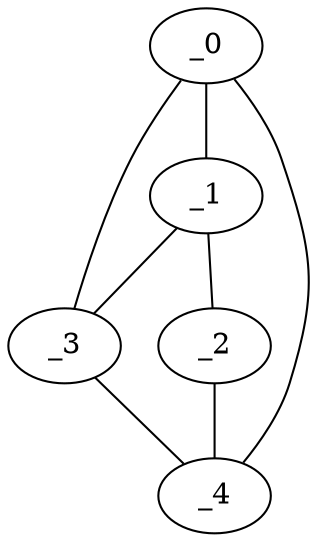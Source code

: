 graph MP1_0122 {
	_0	 [x="1.49697",
		y="1.76397"];
	_1	 [x="2.37386",
		y="3.2229"];
	_0 -- _1;
	_3	 [x="1.06418",
		y="0.154168"];
	_0 -- _3;
	_4	 [x="0.916054",
		y="3.04612"];
	_0 -- _4;
	_2	 [x="2.90064",
		y="0.996869"];
	_1 -- _2;
	_1 -- _3;
	_2 -- _4;
	_3 -- _4;
}
